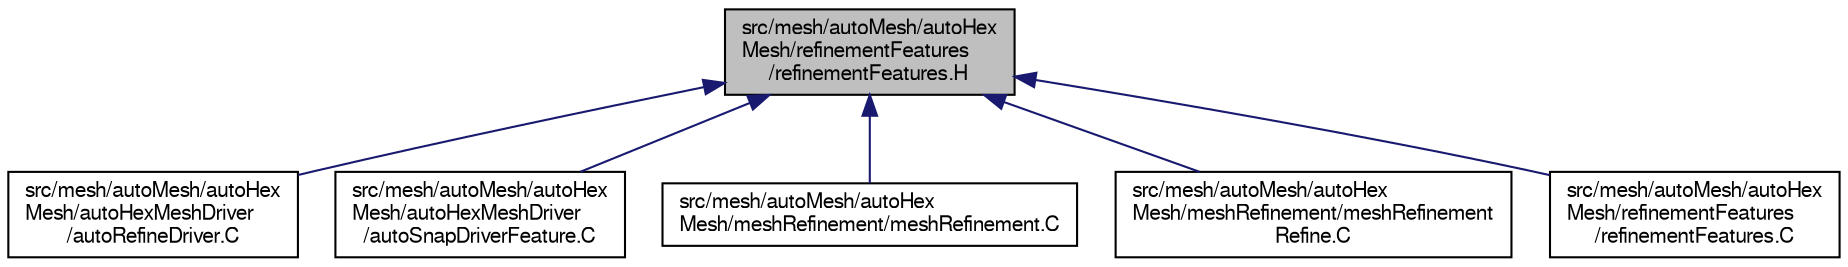 digraph "src/mesh/autoMesh/autoHexMesh/refinementFeatures/refinementFeatures.H"
{
  bgcolor="transparent";
  edge [fontname="FreeSans",fontsize="10",labelfontname="FreeSans",labelfontsize="10"];
  node [fontname="FreeSans",fontsize="10",shape=record];
  Node184 [label="src/mesh/autoMesh/autoHex\lMesh/refinementFeatures\l/refinementFeatures.H",height=0.2,width=0.4,color="black", fillcolor="grey75", style="filled", fontcolor="black"];
  Node184 -> Node185 [dir="back",color="midnightblue",fontsize="10",style="solid",fontname="FreeSans"];
  Node185 [label="src/mesh/autoMesh/autoHex\lMesh/autoHexMeshDriver\l/autoRefineDriver.C",height=0.2,width=0.4,color="black",URL="$a06845.html"];
  Node184 -> Node186 [dir="back",color="midnightblue",fontsize="10",style="solid",fontname="FreeSans"];
  Node186 [label="src/mesh/autoMesh/autoHex\lMesh/autoHexMeshDriver\l/autoSnapDriverFeature.C",height=0.2,width=0.4,color="black",URL="$a06857.html"];
  Node184 -> Node187 [dir="back",color="midnightblue",fontsize="10",style="solid",fontname="FreeSans"];
  Node187 [label="src/mesh/autoMesh/autoHex\lMesh/meshRefinement/meshRefinement.C",height=0.2,width=0.4,color="black",URL="$a06917.html"];
  Node184 -> Node188 [dir="back",color="midnightblue",fontsize="10",style="solid",fontname="FreeSans"];
  Node188 [label="src/mesh/autoMesh/autoHex\lMesh/meshRefinement/meshRefinement\lRefine.C",height=0.2,width=0.4,color="black",URL="$a06932.html"];
  Node184 -> Node189 [dir="back",color="midnightblue",fontsize="10",style="solid",fontname="FreeSans"];
  Node189 [label="src/mesh/autoMesh/autoHex\lMesh/refinementFeatures\l/refinementFeatures.C",height=0.2,width=0.4,color="black",URL="$a06947.html"];
}
